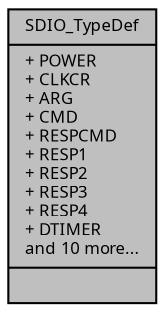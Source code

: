 digraph "SDIO_TypeDef"
{
  edge [fontname="Sans",fontsize="8",labelfontname="Sans",labelfontsize="8"];
  node [fontname="Sans",fontsize="8",shape=record];
  Node1 [label="{SDIO_TypeDef\n|+ POWER\l+ CLKCR\l+ ARG\l+ CMD\l+ RESPCMD\l+ RESP1\l+ RESP2\l+ RESP3\l+ RESP4\l+ DTIMER\land 10 more...\l|}",height=0.2,width=0.4,color="black", fillcolor="grey75", style="filled", fontcolor="black"];
}
